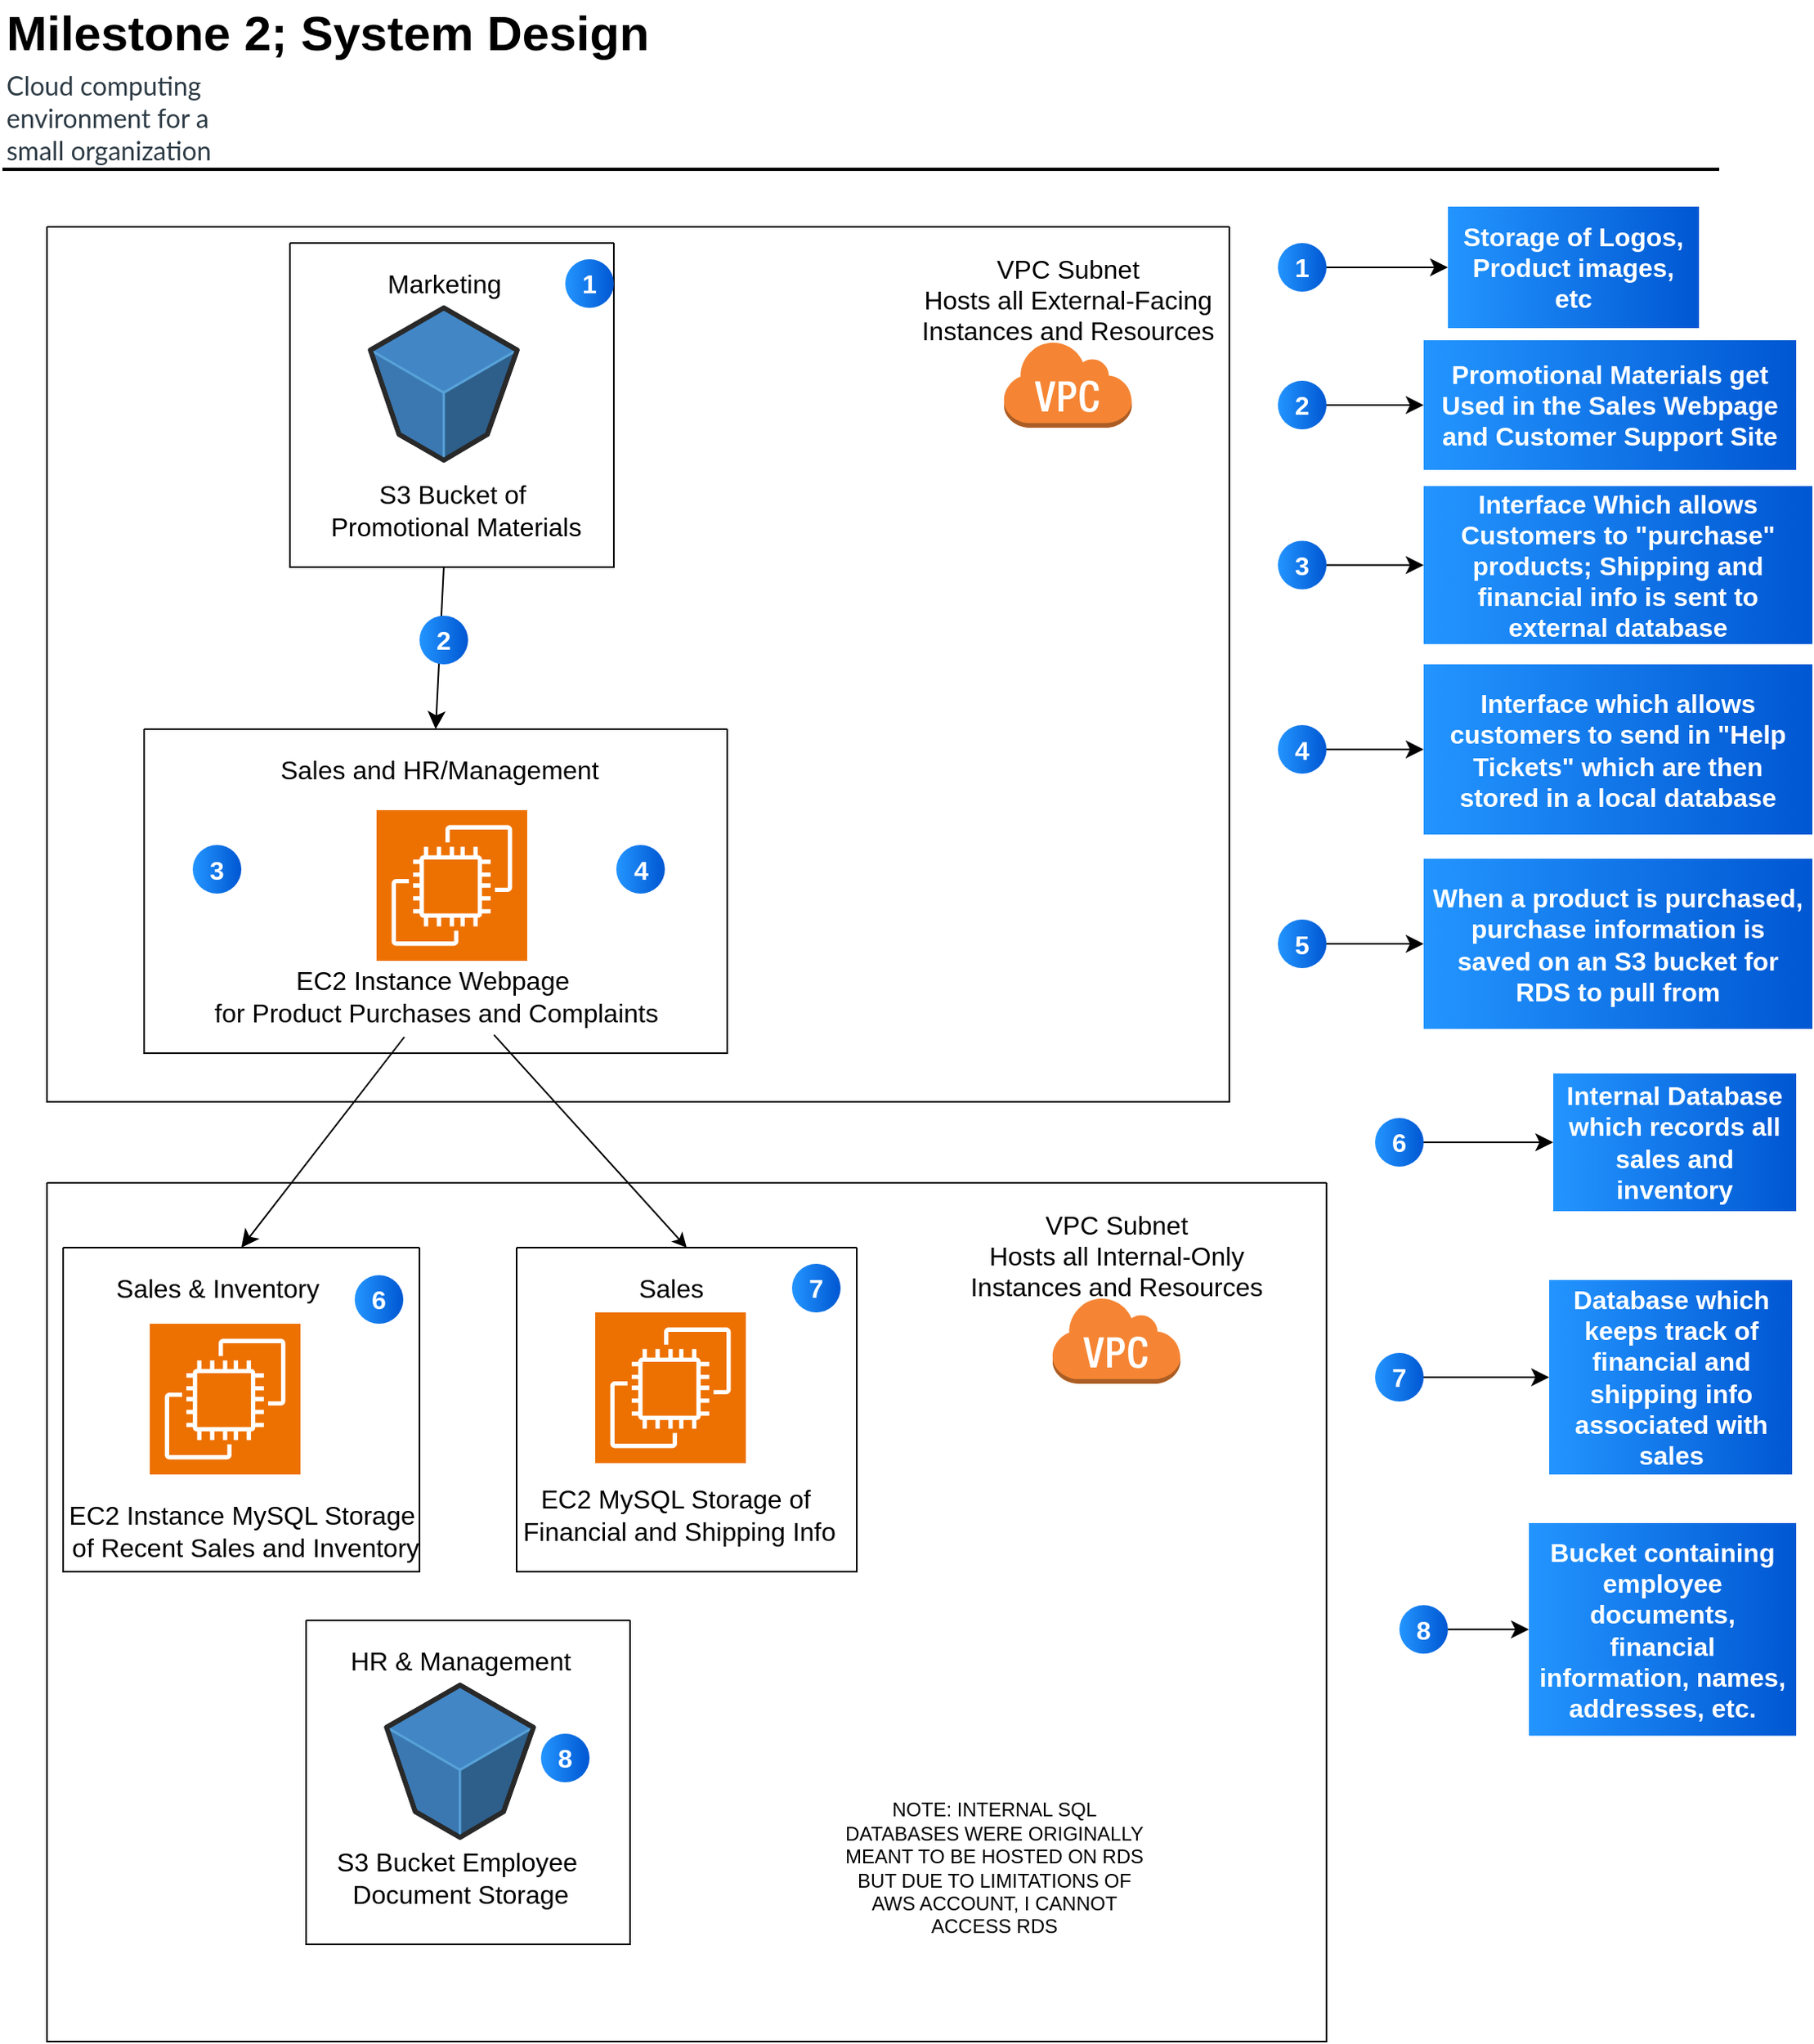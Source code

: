 <mxfile version="24.7.7">
  <diagram id="Ht1M8jgEwFfnCIfOTk4-" name="Page-1">
    <mxGraphModel dx="1591" dy="686" grid="1" gridSize="10" guides="1" tooltips="1" connect="1" arrows="1" fold="1" page="1" pageScale="1" pageWidth="1169" pageHeight="827" math="0" shadow="0">
      <root>
        <mxCell id="0" />
        <mxCell id="1" parent="0" />
        <mxCell id="-QjtrjUzRDEMRZ5MF8oH-47" value="Milestone 2; System Design" style="text;html=1;resizable=0;points=[];autosize=1;align=left;verticalAlign=top;spacingTop=-4;fontSize=30;fontStyle=1" parent="1" vertex="1">
          <mxGeometry x="52.5" y="40" width="400" height="40" as="geometry" />
        </mxCell>
        <mxCell id="-QjtrjUzRDEMRZ5MF8oH-48" value="&lt;span style=&quot;color: rgb(45, 59, 69); font-family: &amp;quot;Lato Extended&amp;quot;, Lato, &amp;quot;Helvetica Neue&amp;quot;, Helvetica, Arial, sans-serif; text-wrap: wrap; background-color: rgb(255, 255, 255);&quot;&gt;Cloud computing environment for a small&amp;nbsp;&lt;/span&gt;&lt;span style=&quot;background-color: rgb(255, 255, 255); color: rgb(45, 59, 69); font-family: &amp;quot;Lato Extended&amp;quot;, Lato, &amp;quot;Helvetica Neue&amp;quot;, Helvetica, Arial, sans-serif; text-wrap: wrap;&quot;&gt;organization&lt;/span&gt;" style="text;html=1;resizable=0;points=[];autosize=1;align=left;verticalAlign=top;spacingTop=-4;fontSize=16;" parent="1" vertex="1">
          <mxGeometry x="52.5" y="80" width="410" height="30" as="geometry" />
        </mxCell>
        <mxCell id="SCVMTBWpLvtzJIhz15lM-1" value="" style="line;strokeWidth=2;html=1;fontSize=14;" parent="1" vertex="1">
          <mxGeometry x="52.5" y="139.5" width="1060" height="10" as="geometry" />
        </mxCell>
        <mxCell id="WjiTVwTJicyw8HLRP1PZ-48" style="edgeStyle=none;curved=1;rounded=0;orthogonalLoop=1;jettySize=auto;html=1;entryX=0.5;entryY=0;entryDx=0;entryDy=0;fontSize=12;startSize=8;endSize=8;" parent="1" source="WjiTVwTJicyw8HLRP1PZ-30" target="WjiTVwTJicyw8HLRP1PZ-4" edge="1">
          <mxGeometry relative="1" as="geometry" />
        </mxCell>
        <mxCell id="WjiTVwTJicyw8HLRP1PZ-30" value="" style="swimlane;startSize=0;" parent="1" vertex="1">
          <mxGeometry x="230" y="190" width="200" height="200" as="geometry">
            <mxRectangle x="70" y="170" width="50" height="40" as="alternateBounds" />
          </mxGeometry>
        </mxCell>
        <mxCell id="WjiTVwTJicyw8HLRP1PZ-31" value="Marketing" style="text;html=1;align=center;verticalAlign=middle;resizable=0;points=[];autosize=1;strokeColor=none;fillColor=none;fontSize=16;" parent="WjiTVwTJicyw8HLRP1PZ-30" vertex="1">
          <mxGeometry x="50" y="10" width="90" height="30" as="geometry" />
        </mxCell>
        <mxCell id="WjiTVwTJicyw8HLRP1PZ-32" value="S3 Bucket of&lt;div&gt;&amp;nbsp;Promotional&amp;nbsp;&lt;span style=&quot;background-color: initial;&quot;&gt;Materials&lt;/span&gt;&lt;/div&gt;" style="text;html=1;align=center;verticalAlign=middle;resizable=0;points=[];autosize=1;strokeColor=none;fillColor=none;fontSize=16;" parent="WjiTVwTJicyw8HLRP1PZ-30" vertex="1">
          <mxGeometry x="10" y="140" width="180" height="50" as="geometry" />
        </mxCell>
        <mxCell id="WjiTVwTJicyw8HLRP1PZ-33" value="" style="verticalLabelPosition=bottom;html=1;verticalAlign=top;strokeWidth=1;align=center;outlineConnect=0;dashed=0;outlineConnect=0;shape=mxgraph.aws3d.s3Bucket;fillColor=#4286c5;strokeColor=#57A2D8;aspect=fixed;" parent="WjiTVwTJicyw8HLRP1PZ-30" vertex="1">
          <mxGeometry x="49.69" y="40" width="90.61" height="94" as="geometry" />
        </mxCell>
        <mxCell id="WjiTVwTJicyw8HLRP1PZ-38" value="" style="swimlane;startSize=0;" parent="1" vertex="1">
          <mxGeometry x="80" y="770" width="790" height="530" as="geometry" />
        </mxCell>
        <mxCell id="WjiTVwTJicyw8HLRP1PZ-40" value="VPC Subnet&lt;div&gt;Hosts all Internal-Only&lt;/div&gt;&lt;div&gt;Instances and Resources&lt;/div&gt;" style="text;html=1;align=center;verticalAlign=middle;resizable=0;points=[];autosize=1;strokeColor=none;fillColor=none;fontSize=16;" parent="WjiTVwTJicyw8HLRP1PZ-38" vertex="1">
          <mxGeometry x="560" y="10" width="200" height="70" as="geometry" />
        </mxCell>
        <mxCell id="WjiTVwTJicyw8HLRP1PZ-41" value="" style="outlineConnect=0;dashed=0;verticalLabelPosition=bottom;verticalAlign=top;align=center;html=1;shape=mxgraph.aws3.virtual_private_cloud;fillColor=#F58534;gradientColor=none;" parent="WjiTVwTJicyw8HLRP1PZ-38" vertex="1">
          <mxGeometry x="620.25" y="70" width="79.5" height="54" as="geometry" />
        </mxCell>
        <mxCell id="WjiTVwTJicyw8HLRP1PZ-21" value="" style="swimlane;startSize=0;" parent="WjiTVwTJicyw8HLRP1PZ-38" vertex="1">
          <mxGeometry x="10" y="40" width="220" height="200" as="geometry">
            <mxRectangle x="70" y="170" width="50" height="40" as="alternateBounds" />
          </mxGeometry>
        </mxCell>
        <mxCell id="WjiTVwTJicyw8HLRP1PZ-22" value="Sales &amp;amp; Inventory" style="text;html=1;align=center;verticalAlign=middle;resizable=0;points=[];autosize=1;strokeColor=none;fillColor=none;fontSize=16;" parent="WjiTVwTJicyw8HLRP1PZ-21" vertex="1">
          <mxGeometry x="20" y="10" width="150" height="30" as="geometry" />
        </mxCell>
        <mxCell id="WjiTVwTJicyw8HLRP1PZ-23" value="EC2 Instance MySQL Storage&lt;div&gt;&amp;nbsp;of Recent&amp;nbsp;&lt;span style=&quot;background-color: initial;&quot;&gt;Sales and Inventory&lt;/span&gt;&lt;/div&gt;" style="text;html=1;align=center;verticalAlign=middle;resizable=0;points=[];autosize=1;strokeColor=none;fillColor=none;fontSize=16;" parent="WjiTVwTJicyw8HLRP1PZ-21" vertex="1">
          <mxGeometry x="-10" y="150" width="240" height="50" as="geometry" />
        </mxCell>
        <mxCell id="WjiTVwTJicyw8HLRP1PZ-59" value="6" style="ellipse;whiteSpace=wrap;html=1;aspect=fixed;rotation=0;gradientColor=#0057D2;strokeColor=none;gradientDirection=east;fillColor=#2395FF;rounded=0;pointerEvents=0;fontFamily=Helvetica;fontSize=16;fontColor=#FFFFFF;spacingTop=4;spacingBottom=4;spacingLeft=4;spacingRight=4;points=[];fontStyle=1" parent="WjiTVwTJicyw8HLRP1PZ-21" vertex="1">
          <mxGeometry x="180" y="17" width="30" height="30" as="geometry" />
        </mxCell>
        <mxCell id="WjiTVwTJicyw8HLRP1PZ-35" value="" style="sketch=0;points=[[0,0,0],[0.25,0,0],[0.5,0,0],[0.75,0,0],[1,0,0],[0,1,0],[0.25,1,0],[0.5,1,0],[0.75,1,0],[1,1,0],[0,0.25,0],[0,0.5,0],[0,0.75,0],[1,0.25,0],[1,0.5,0],[1,0.75,0]];outlineConnect=0;fontColor=#232F3E;fillColor=#ED7100;strokeColor=#ffffff;dashed=0;verticalLabelPosition=bottom;verticalAlign=top;align=center;html=1;fontSize=12;fontStyle=0;aspect=fixed;shape=mxgraph.aws4.resourceIcon;resIcon=mxgraph.aws4.ec2;" parent="WjiTVwTJicyw8HLRP1PZ-21" vertex="1">
          <mxGeometry x="53.5" y="47" width="93" height="93" as="geometry" />
        </mxCell>
        <mxCell id="WjiTVwTJicyw8HLRP1PZ-17" value="" style="swimlane;startSize=0;" parent="WjiTVwTJicyw8HLRP1PZ-38" vertex="1">
          <mxGeometry x="290" y="40" width="210" height="200" as="geometry">
            <mxRectangle x="330" y="420" width="50" height="40" as="alternateBounds" />
          </mxGeometry>
        </mxCell>
        <mxCell id="WjiTVwTJicyw8HLRP1PZ-18" value="Sales" style="text;html=1;align=center;verticalAlign=middle;resizable=0;points=[];autosize=1;strokeColor=none;fillColor=none;fontSize=16;" parent="WjiTVwTJicyw8HLRP1PZ-17" vertex="1">
          <mxGeometry x="65" y="10" width="60" height="30" as="geometry" />
        </mxCell>
        <mxCell id="WjiTVwTJicyw8HLRP1PZ-19" value="EC2 MySQL Storage of&amp;nbsp;&lt;div&gt;Financial&lt;span style=&quot;background-color: initial;&quot;&gt;&amp;nbsp;and Shipping Info&lt;/span&gt;&lt;/div&gt;" style="text;html=1;align=center;verticalAlign=middle;resizable=0;points=[];autosize=1;strokeColor=none;fillColor=none;fontSize=16;" parent="WjiTVwTJicyw8HLRP1PZ-17" vertex="1">
          <mxGeometry x="-10" y="140" width="220" height="50" as="geometry" />
        </mxCell>
        <mxCell id="WjiTVwTJicyw8HLRP1PZ-61" value="7" style="ellipse;whiteSpace=wrap;html=1;aspect=fixed;rotation=0;gradientColor=#0057D2;strokeColor=none;gradientDirection=east;fillColor=#2395FF;rounded=0;pointerEvents=0;fontFamily=Helvetica;fontSize=16;fontColor=#FFFFFF;spacingTop=4;spacingBottom=4;spacingLeft=4;spacingRight=4;points=[];fontStyle=1" parent="WjiTVwTJicyw8HLRP1PZ-17" vertex="1">
          <mxGeometry x="170" y="10" width="30" height="30" as="geometry" />
        </mxCell>
        <mxCell id="U6SIbZ6cRzcUcG-thP63-2" value="" style="sketch=0;points=[[0,0,0],[0.25,0,0],[0.5,0,0],[0.75,0,0],[1,0,0],[0,1,0],[0.25,1,0],[0.5,1,0],[0.75,1,0],[1,1,0],[0,0.25,0],[0,0.5,0],[0,0.75,0],[1,0.25,0],[1,0.5,0],[1,0.75,0]];outlineConnect=0;fontColor=#232F3E;fillColor=#ED7100;strokeColor=#ffffff;dashed=0;verticalLabelPosition=bottom;verticalAlign=top;align=center;html=1;fontSize=12;fontStyle=0;aspect=fixed;shape=mxgraph.aws4.resourceIcon;resIcon=mxgraph.aws4.ec2;" vertex="1" parent="WjiTVwTJicyw8HLRP1PZ-17">
          <mxGeometry x="48.5" y="40" width="93" height="93" as="geometry" />
        </mxCell>
        <mxCell id="WjiTVwTJicyw8HLRP1PZ-13" value="" style="swimlane;startSize=0;" parent="WjiTVwTJicyw8HLRP1PZ-38" vertex="1">
          <mxGeometry x="160" y="270" width="200" height="200" as="geometry">
            <mxRectangle x="70" y="170" width="50" height="40" as="alternateBounds" />
          </mxGeometry>
        </mxCell>
        <mxCell id="WjiTVwTJicyw8HLRP1PZ-14" value="HR &amp;amp; Management" style="text;html=1;align=center;verticalAlign=middle;resizable=0;points=[];autosize=1;strokeColor=none;fillColor=none;fontSize=16;" parent="WjiTVwTJicyw8HLRP1PZ-13" vertex="1">
          <mxGeometry x="15" y="10" width="160" height="30" as="geometry" />
        </mxCell>
        <mxCell id="WjiTVwTJicyw8HLRP1PZ-15" value="S3 Bucket Employee&amp;nbsp;&lt;div&gt;Document Storage&lt;/div&gt;" style="text;html=1;align=center;verticalAlign=middle;resizable=0;points=[];autosize=1;strokeColor=none;fillColor=none;fontSize=16;" parent="WjiTVwTJicyw8HLRP1PZ-13" vertex="1">
          <mxGeometry x="5" y="134" width="180" height="50" as="geometry" />
        </mxCell>
        <mxCell id="WjiTVwTJicyw8HLRP1PZ-16" value="" style="verticalLabelPosition=bottom;html=1;verticalAlign=top;strokeWidth=1;align=center;outlineConnect=0;dashed=0;outlineConnect=0;shape=mxgraph.aws3d.s3Bucket;fillColor=#4286c5;strokeColor=#57A2D8;aspect=fixed;" parent="WjiTVwTJicyw8HLRP1PZ-13" vertex="1">
          <mxGeometry x="49.69" y="40" width="90.61" height="94" as="geometry" />
        </mxCell>
        <mxCell id="WjiTVwTJicyw8HLRP1PZ-62" value="8" style="ellipse;whiteSpace=wrap;html=1;aspect=fixed;rotation=0;gradientColor=#0057D2;strokeColor=none;gradientDirection=east;fillColor=#2395FF;rounded=0;pointerEvents=0;fontFamily=Helvetica;fontSize=16;fontColor=#FFFFFF;spacingTop=4;spacingBottom=4;spacingLeft=4;spacingRight=4;points=[];fontStyle=1" parent="WjiTVwTJicyw8HLRP1PZ-13" vertex="1">
          <mxGeometry x="145" y="70" width="30" height="30" as="geometry" />
        </mxCell>
        <mxCell id="U6SIbZ6cRzcUcG-thP63-11" value="NOTE: INTERNAL SQL DATABASES WERE ORIGINALLY MEANT TO BE HOSTED ON RDS BUT DUE TO LIMITATIONS OF AWS ACCOUNT, I CANNOT ACCESS RDS" style="text;html=1;align=center;verticalAlign=middle;whiteSpace=wrap;rounded=0;" vertex="1" parent="WjiTVwTJicyw8HLRP1PZ-38">
          <mxGeometry x="490" y="355" width="190" height="135" as="geometry" />
        </mxCell>
        <mxCell id="WjiTVwTJicyw8HLRP1PZ-42" value="" style="swimlane;startSize=0;" parent="1" vertex="1">
          <mxGeometry x="80" y="180" width="730" height="540" as="geometry" />
        </mxCell>
        <mxCell id="WjiTVwTJicyw8HLRP1PZ-43" value="VPC Subnet&lt;div&gt;Hosts all External-Facing&lt;/div&gt;&lt;div&gt;Instances and Resources&lt;/div&gt;" style="text;html=1;align=center;verticalAlign=middle;resizable=0;points=[];autosize=1;strokeColor=none;fillColor=none;fontSize=16;" parent="WjiTVwTJicyw8HLRP1PZ-42" vertex="1">
          <mxGeometry x="530" y="10" width="200" height="70" as="geometry" />
        </mxCell>
        <mxCell id="WjiTVwTJicyw8HLRP1PZ-44" value="" style="outlineConnect=0;dashed=0;verticalLabelPosition=bottom;verticalAlign=top;align=center;html=1;shape=mxgraph.aws3.virtual_private_cloud;fillColor=#F58534;gradientColor=none;" parent="WjiTVwTJicyw8HLRP1PZ-42" vertex="1">
          <mxGeometry x="590.25" y="70" width="79.5" height="54" as="geometry" />
        </mxCell>
        <mxCell id="WjiTVwTJicyw8HLRP1PZ-4" value="" style="swimlane;startSize=0;" parent="WjiTVwTJicyw8HLRP1PZ-42" vertex="1">
          <mxGeometry x="60" y="310" width="360" height="200" as="geometry">
            <mxRectangle x="70" y="170" width="50" height="40" as="alternateBounds" />
          </mxGeometry>
        </mxCell>
        <mxCell id="WjiTVwTJicyw8HLRP1PZ-5" value="Sales and HR/Management" style="text;html=1;align=center;verticalAlign=middle;resizable=0;points=[];autosize=1;strokeColor=none;fillColor=none;fontSize=16;" parent="WjiTVwTJicyw8HLRP1PZ-4" vertex="1">
          <mxGeometry x="71.5" y="10" width="220" height="30" as="geometry" />
        </mxCell>
        <mxCell id="WjiTVwTJicyw8HLRP1PZ-7" value="EC2 Instance Webpage&amp;nbsp;&lt;div&gt;for Product Purchases and Complaints&lt;/div&gt;" style="text;html=1;align=center;verticalAlign=middle;resizable=0;points=[];autosize=1;strokeColor=none;fillColor=none;fontSize=16;" parent="WjiTVwTJicyw8HLRP1PZ-4" vertex="1">
          <mxGeometry x="30" y="140" width="300" height="50" as="geometry" />
        </mxCell>
        <mxCell id="WjiTVwTJicyw8HLRP1PZ-56" value="3" style="ellipse;whiteSpace=wrap;html=1;aspect=fixed;rotation=0;gradientColor=#0057D2;strokeColor=none;gradientDirection=east;fillColor=#2395FF;rounded=0;pointerEvents=0;fontFamily=Helvetica;fontSize=16;fontColor=#FFFFFF;spacingTop=4;spacingBottom=4;spacingLeft=4;spacingRight=4;points=[];fontStyle=1" parent="WjiTVwTJicyw8HLRP1PZ-4" vertex="1">
          <mxGeometry x="30" y="71.5" width="30" height="30" as="geometry" />
        </mxCell>
        <mxCell id="XKvXWLHACgNQO7Xbbztz-1" value="4" style="ellipse;whiteSpace=wrap;html=1;aspect=fixed;rotation=0;gradientColor=#0057D2;strokeColor=none;gradientDirection=east;fillColor=#2395FF;rounded=0;pointerEvents=0;fontFamily=Helvetica;fontSize=16;fontColor=#FFFFFF;spacingTop=4;spacingBottom=4;spacingLeft=4;spacingRight=4;points=[];fontStyle=1" parent="WjiTVwTJicyw8HLRP1PZ-4" vertex="1">
          <mxGeometry x="291.5" y="71.5" width="30" height="30" as="geometry" />
        </mxCell>
        <mxCell id="WjiTVwTJicyw8HLRP1PZ-52" value="1" style="ellipse;whiteSpace=wrap;html=1;aspect=fixed;rotation=0;gradientColor=#0057D2;strokeColor=none;gradientDirection=east;fillColor=#2395FF;rounded=0;pointerEvents=0;fontFamily=Helvetica;fontSize=16;fontColor=#FFFFFF;spacingTop=4;spacingBottom=4;spacingLeft=4;spacingRight=4;points=[];fontStyle=1" parent="WjiTVwTJicyw8HLRP1PZ-42" vertex="1">
          <mxGeometry x="320" y="20" width="30" height="30" as="geometry" />
        </mxCell>
        <mxCell id="WjiTVwTJicyw8HLRP1PZ-53" value="2" style="ellipse;whiteSpace=wrap;html=1;aspect=fixed;rotation=0;gradientColor=#0057D2;strokeColor=none;gradientDirection=east;fillColor=#2395FF;rounded=0;pointerEvents=0;fontFamily=Helvetica;fontSize=16;fontColor=#FFFFFF;spacingTop=4;spacingBottom=4;spacingLeft=4;spacingRight=4;points=[];fontStyle=1" parent="WjiTVwTJicyw8HLRP1PZ-42" vertex="1">
          <mxGeometry x="230" y="240" width="30" height="30" as="geometry" />
        </mxCell>
        <mxCell id="WjiTVwTJicyw8HLRP1PZ-65" value="" style="edgeStyle=none;curved=1;rounded=0;orthogonalLoop=1;jettySize=auto;html=1;fontSize=12;startSize=8;endSize=8;" parent="1" source="WjiTVwTJicyw8HLRP1PZ-63" target="WjiTVwTJicyw8HLRP1PZ-64" edge="1">
          <mxGeometry relative="1" as="geometry" />
        </mxCell>
        <mxCell id="WjiTVwTJicyw8HLRP1PZ-63" value="1" style="ellipse;whiteSpace=wrap;html=1;aspect=fixed;rotation=0;gradientColor=#0057D2;strokeColor=none;gradientDirection=east;fillColor=#2395FF;rounded=0;pointerEvents=0;fontFamily=Helvetica;fontSize=16;fontColor=#FFFFFF;spacingTop=4;spacingBottom=4;spacingLeft=4;spacingRight=4;points=[];fontStyle=1" parent="1" vertex="1">
          <mxGeometry x="840" y="190" width="30" height="30" as="geometry" />
        </mxCell>
        <mxCell id="WjiTVwTJicyw8HLRP1PZ-64" value="Storage of Logos, Product images, etc" style="whiteSpace=wrap;html=1;fontSize=16;fillColor=#2395FF;strokeColor=none;fontColor=#FFFFFF;gradientColor=#0057D2;gradientDirection=east;rounded=0;pointerEvents=0;spacingTop=4;spacingBottom=4;spacingLeft=4;spacingRight=4;fontStyle=1;" parent="1" vertex="1">
          <mxGeometry x="945" y="167.5" width="155" height="75" as="geometry" />
        </mxCell>
        <mxCell id="WjiTVwTJicyw8HLRP1PZ-68" value="" style="edgeStyle=none;curved=1;rounded=0;orthogonalLoop=1;jettySize=auto;html=1;fontSize=12;startSize=8;endSize=8;" parent="1" source="WjiTVwTJicyw8HLRP1PZ-66" target="WjiTVwTJicyw8HLRP1PZ-67" edge="1">
          <mxGeometry relative="1" as="geometry" />
        </mxCell>
        <mxCell id="WjiTVwTJicyw8HLRP1PZ-66" value="2" style="ellipse;whiteSpace=wrap;html=1;aspect=fixed;rotation=0;gradientColor=#0057D2;strokeColor=none;gradientDirection=east;fillColor=#2395FF;rounded=0;pointerEvents=0;fontFamily=Helvetica;fontSize=16;fontColor=#FFFFFF;spacingTop=4;spacingBottom=4;spacingLeft=4;spacingRight=4;points=[];fontStyle=1" parent="1" vertex="1">
          <mxGeometry x="840" y="275" width="30" height="30" as="geometry" />
        </mxCell>
        <mxCell id="WjiTVwTJicyw8HLRP1PZ-67" value="Promotional Materials get Used in the Sales Webpage and Customer Support Site" style="whiteSpace=wrap;html=1;fontSize=16;fillColor=#2395FF;strokeColor=none;fontColor=#FFFFFF;gradientColor=#0057D2;gradientDirection=east;rounded=0;pointerEvents=0;spacingTop=4;spacingBottom=4;spacingLeft=4;spacingRight=4;fontStyle=1;" parent="1" vertex="1">
          <mxGeometry x="930" y="250" width="230" height="80" as="geometry" />
        </mxCell>
        <mxCell id="WjiTVwTJicyw8HLRP1PZ-71" value="" style="edgeStyle=none;curved=1;rounded=0;orthogonalLoop=1;jettySize=auto;html=1;fontSize=12;startSize=8;endSize=8;" parent="1" source="WjiTVwTJicyw8HLRP1PZ-69" target="WjiTVwTJicyw8HLRP1PZ-70" edge="1">
          <mxGeometry relative="1" as="geometry" />
        </mxCell>
        <mxCell id="WjiTVwTJicyw8HLRP1PZ-69" value="3" style="ellipse;whiteSpace=wrap;html=1;aspect=fixed;rotation=0;gradientColor=#0057D2;strokeColor=none;gradientDirection=east;fillColor=#2395FF;rounded=0;pointerEvents=0;fontFamily=Helvetica;fontSize=16;fontColor=#FFFFFF;spacingTop=4;spacingBottom=4;spacingLeft=4;spacingRight=4;points=[];fontStyle=1" parent="1" vertex="1">
          <mxGeometry x="840" y="373.75" width="30" height="30" as="geometry" />
        </mxCell>
        <mxCell id="WjiTVwTJicyw8HLRP1PZ-70" value="Interface Which allows Customers to &quot;purchase&quot; products; Shipping and financial info is sent to external database" style="whiteSpace=wrap;html=1;fontSize=16;fillColor=#2395FF;strokeColor=none;fontColor=#FFFFFF;gradientColor=#0057D2;gradientDirection=east;rounded=0;pointerEvents=0;spacingTop=4;spacingBottom=4;spacingLeft=4;spacingRight=4;fontStyle=1;" parent="1" vertex="1">
          <mxGeometry x="930" y="340" width="240" height="97.5" as="geometry" />
        </mxCell>
        <mxCell id="WjiTVwTJicyw8HLRP1PZ-76" value="" style="edgeStyle=none;curved=1;rounded=0;orthogonalLoop=1;jettySize=auto;html=1;fontSize=12;startSize=8;endSize=8;" parent="1" source="WjiTVwTJicyw8HLRP1PZ-72" target="WjiTVwTJicyw8HLRP1PZ-75" edge="1">
          <mxGeometry relative="1" as="geometry" />
        </mxCell>
        <mxCell id="WjiTVwTJicyw8HLRP1PZ-72" value="4" style="ellipse;whiteSpace=wrap;html=1;aspect=fixed;rotation=0;gradientColor=#0057D2;strokeColor=none;gradientDirection=east;fillColor=#2395FF;rounded=0;pointerEvents=0;fontFamily=Helvetica;fontSize=16;fontColor=#FFFFFF;spacingTop=4;spacingBottom=4;spacingLeft=4;spacingRight=4;points=[];fontStyle=1" parent="1" vertex="1">
          <mxGeometry x="840" y="487.5" width="30" height="30" as="geometry" />
        </mxCell>
        <mxCell id="WjiTVwTJicyw8HLRP1PZ-75" value="Interface which allows customers to send in &quot;Help Tickets&quot; which are then stored in a local database" style="whiteSpace=wrap;html=1;fontSize=16;fillColor=#2395FF;strokeColor=none;fontColor=#FFFFFF;gradientColor=#0057D2;gradientDirection=east;rounded=0;pointerEvents=0;spacingTop=4;spacingBottom=4;spacingLeft=4;spacingRight=4;fontStyle=1;" parent="1" vertex="1">
          <mxGeometry x="930" y="450" width="240" height="105" as="geometry" />
        </mxCell>
        <mxCell id="WjiTVwTJicyw8HLRP1PZ-79" value="" style="edgeStyle=none;curved=1;rounded=0;orthogonalLoop=1;jettySize=auto;html=1;fontSize=12;startSize=8;endSize=8;" parent="1" source="WjiTVwTJicyw8HLRP1PZ-77" target="WjiTVwTJicyw8HLRP1PZ-78" edge="1">
          <mxGeometry relative="1" as="geometry" />
        </mxCell>
        <mxCell id="WjiTVwTJicyw8HLRP1PZ-77" value="5" style="ellipse;whiteSpace=wrap;html=1;aspect=fixed;rotation=0;gradientColor=#0057D2;strokeColor=none;gradientDirection=east;fillColor=#2395FF;rounded=0;pointerEvents=0;fontFamily=Helvetica;fontSize=16;fontColor=#FFFFFF;spacingTop=4;spacingBottom=4;spacingLeft=4;spacingRight=4;points=[];fontStyle=1" parent="1" vertex="1">
          <mxGeometry x="840" y="607.5" width="30" height="30" as="geometry" />
        </mxCell>
        <mxCell id="WjiTVwTJicyw8HLRP1PZ-78" value="When a product is purchased, purchase information is saved on an S3 bucket for RDS to pull from" style="whiteSpace=wrap;html=1;fontSize=16;fillColor=#2395FF;strokeColor=none;fontColor=#FFFFFF;gradientColor=#0057D2;gradientDirection=east;rounded=0;pointerEvents=0;spacingTop=4;spacingBottom=4;spacingLeft=4;spacingRight=4;fontStyle=1;" parent="1" vertex="1">
          <mxGeometry x="930" y="570" width="240" height="105" as="geometry" />
        </mxCell>
        <mxCell id="WjiTVwTJicyw8HLRP1PZ-82" value="" style="edgeStyle=none;curved=1;rounded=0;orthogonalLoop=1;jettySize=auto;html=1;fontSize=12;startSize=8;endSize=8;" parent="1" source="WjiTVwTJicyw8HLRP1PZ-80" target="WjiTVwTJicyw8HLRP1PZ-81" edge="1">
          <mxGeometry relative="1" as="geometry" />
        </mxCell>
        <mxCell id="WjiTVwTJicyw8HLRP1PZ-80" value="6" style="ellipse;whiteSpace=wrap;html=1;aspect=fixed;rotation=0;gradientColor=#0057D2;strokeColor=none;gradientDirection=east;fillColor=#2395FF;rounded=0;pointerEvents=0;fontFamily=Helvetica;fontSize=16;fontColor=#FFFFFF;spacingTop=4;spacingBottom=4;spacingLeft=4;spacingRight=4;points=[];fontStyle=1" parent="1" vertex="1">
          <mxGeometry x="900" y="730" width="30" height="30" as="geometry" />
        </mxCell>
        <mxCell id="WjiTVwTJicyw8HLRP1PZ-81" value="Internal Database which records all sales and inventory" style="whiteSpace=wrap;html=1;fontSize=16;fillColor=#2395FF;strokeColor=none;fontColor=#FFFFFF;gradientColor=#0057D2;gradientDirection=east;rounded=0;pointerEvents=0;spacingTop=4;spacingBottom=4;spacingLeft=4;spacingRight=4;fontStyle=1;" parent="1" vertex="1">
          <mxGeometry x="1010" y="702.5" width="150" height="85" as="geometry" />
        </mxCell>
        <mxCell id="WjiTVwTJicyw8HLRP1PZ-85" value="" style="edgeStyle=none;curved=1;rounded=0;orthogonalLoop=1;jettySize=auto;html=1;fontSize=12;startSize=8;endSize=8;" parent="1" source="WjiTVwTJicyw8HLRP1PZ-83" edge="1">
          <mxGeometry relative="1" as="geometry">
            <mxPoint x="1000" y="886.129" as="targetPoint" />
          </mxGeometry>
        </mxCell>
        <mxCell id="WjiTVwTJicyw8HLRP1PZ-88" value="" style="edgeStyle=none;curved=1;rounded=0;orthogonalLoop=1;jettySize=auto;html=1;fontSize=12;startSize=8;endSize=8;" parent="1" source="WjiTVwTJicyw8HLRP1PZ-86" target="WjiTVwTJicyw8HLRP1PZ-87" edge="1">
          <mxGeometry relative="1" as="geometry" />
        </mxCell>
        <mxCell id="WjiTVwTJicyw8HLRP1PZ-86" value="7" style="ellipse;whiteSpace=wrap;html=1;aspect=fixed;rotation=0;gradientColor=#0057D2;strokeColor=none;gradientDirection=east;fillColor=#2395FF;rounded=0;pointerEvents=0;fontFamily=Helvetica;fontSize=16;fontColor=#FFFFFF;spacingTop=4;spacingBottom=4;spacingLeft=4;spacingRight=4;points=[];fontStyle=1" parent="1" vertex="1">
          <mxGeometry x="900" y="875" width="30" height="30" as="geometry" />
        </mxCell>
        <mxCell id="WjiTVwTJicyw8HLRP1PZ-87" value="Database which keeps track of financial and shipping info associated with sales" style="whiteSpace=wrap;html=1;fontSize=16;fillColor=#2395FF;strokeColor=none;fontColor=#FFFFFF;gradientColor=#0057D2;gradientDirection=east;rounded=0;pointerEvents=0;spacingTop=4;spacingBottom=4;spacingLeft=4;spacingRight=4;fontStyle=1;" parent="1" vertex="1">
          <mxGeometry x="1007.5" y="830" width="150" height="120" as="geometry" />
        </mxCell>
        <mxCell id="WjiTVwTJicyw8HLRP1PZ-91" value="" style="edgeStyle=none;curved=1;rounded=0;orthogonalLoop=1;jettySize=auto;html=1;fontSize=12;startSize=8;endSize=8;" parent="1" source="WjiTVwTJicyw8HLRP1PZ-89" target="WjiTVwTJicyw8HLRP1PZ-90" edge="1">
          <mxGeometry relative="1" as="geometry" />
        </mxCell>
        <mxCell id="WjiTVwTJicyw8HLRP1PZ-89" value="8" style="ellipse;whiteSpace=wrap;html=1;aspect=fixed;rotation=0;gradientColor=#0057D2;strokeColor=none;gradientDirection=east;fillColor=#2395FF;rounded=0;pointerEvents=0;fontFamily=Helvetica;fontSize=16;fontColor=#FFFFFF;spacingTop=4;spacingBottom=4;spacingLeft=4;spacingRight=4;points=[];fontStyle=1" parent="1" vertex="1">
          <mxGeometry x="915" y="1030.63" width="30" height="30" as="geometry" />
        </mxCell>
        <mxCell id="WjiTVwTJicyw8HLRP1PZ-90" value="Bucket containing employee documents, financial information, names, addresses, etc." style="whiteSpace=wrap;html=1;fontSize=16;fillColor=#2395FF;strokeColor=none;fontColor=#FFFFFF;gradientColor=#0057D2;gradientDirection=east;rounded=0;pointerEvents=0;spacingTop=4;spacingBottom=4;spacingLeft=4;spacingRight=4;fontStyle=1;" parent="1" vertex="1">
          <mxGeometry x="995" y="980" width="165" height="131.25" as="geometry" />
        </mxCell>
        <mxCell id="WjiTVwTJicyw8HLRP1PZ-101" value="" style="edgeStyle=none;curved=1;rounded=0;orthogonalLoop=1;jettySize=auto;html=1;entryX=0.5;entryY=0;entryDx=0;entryDy=0;fontSize=12;startSize=8;endSize=8;" parent="1" source="WjiTVwTJicyw8HLRP1PZ-7" target="WjiTVwTJicyw8HLRP1PZ-21" edge="1">
          <mxGeometry relative="1" as="geometry">
            <mxPoint x="179" y="690" as="sourcePoint" />
            <mxPoint x="180" y="760" as="targetPoint" />
          </mxGeometry>
        </mxCell>
        <mxCell id="U6SIbZ6cRzcUcG-thP63-1" value="" style="sketch=0;points=[[0,0,0],[0.25,0,0],[0.5,0,0],[0.75,0,0],[1,0,0],[0,1,0],[0.25,1,0],[0.5,1,0],[0.75,1,0],[1,1,0],[0,0.25,0],[0,0.5,0],[0,0.75,0],[1,0.25,0],[1,0.5,0],[1,0.75,0]];outlineConnect=0;fontColor=#232F3E;fillColor=#ED7100;strokeColor=#ffffff;dashed=0;verticalLabelPosition=bottom;verticalAlign=top;align=center;html=1;fontSize=12;fontStyle=0;aspect=fixed;shape=mxgraph.aws4.resourceIcon;resIcon=mxgraph.aws4.ec2;" vertex="1" parent="1">
          <mxGeometry x="283.5" y="540" width="93" height="93" as="geometry" />
        </mxCell>
        <mxCell id="U6SIbZ6cRzcUcG-thP63-8" value="" style="endArrow=classic;html=1;rounded=0;exitX=0.62;exitY=0.973;exitDx=0;exitDy=0;exitPerimeter=0;entryX=0.5;entryY=0;entryDx=0;entryDy=0;" edge="1" parent="1" source="WjiTVwTJicyw8HLRP1PZ-7" target="WjiTVwTJicyw8HLRP1PZ-17">
          <mxGeometry width="50" height="50" relative="1" as="geometry">
            <mxPoint x="400" y="750" as="sourcePoint" />
            <mxPoint x="450" y="700" as="targetPoint" />
          </mxGeometry>
        </mxCell>
      </root>
    </mxGraphModel>
  </diagram>
</mxfile>
